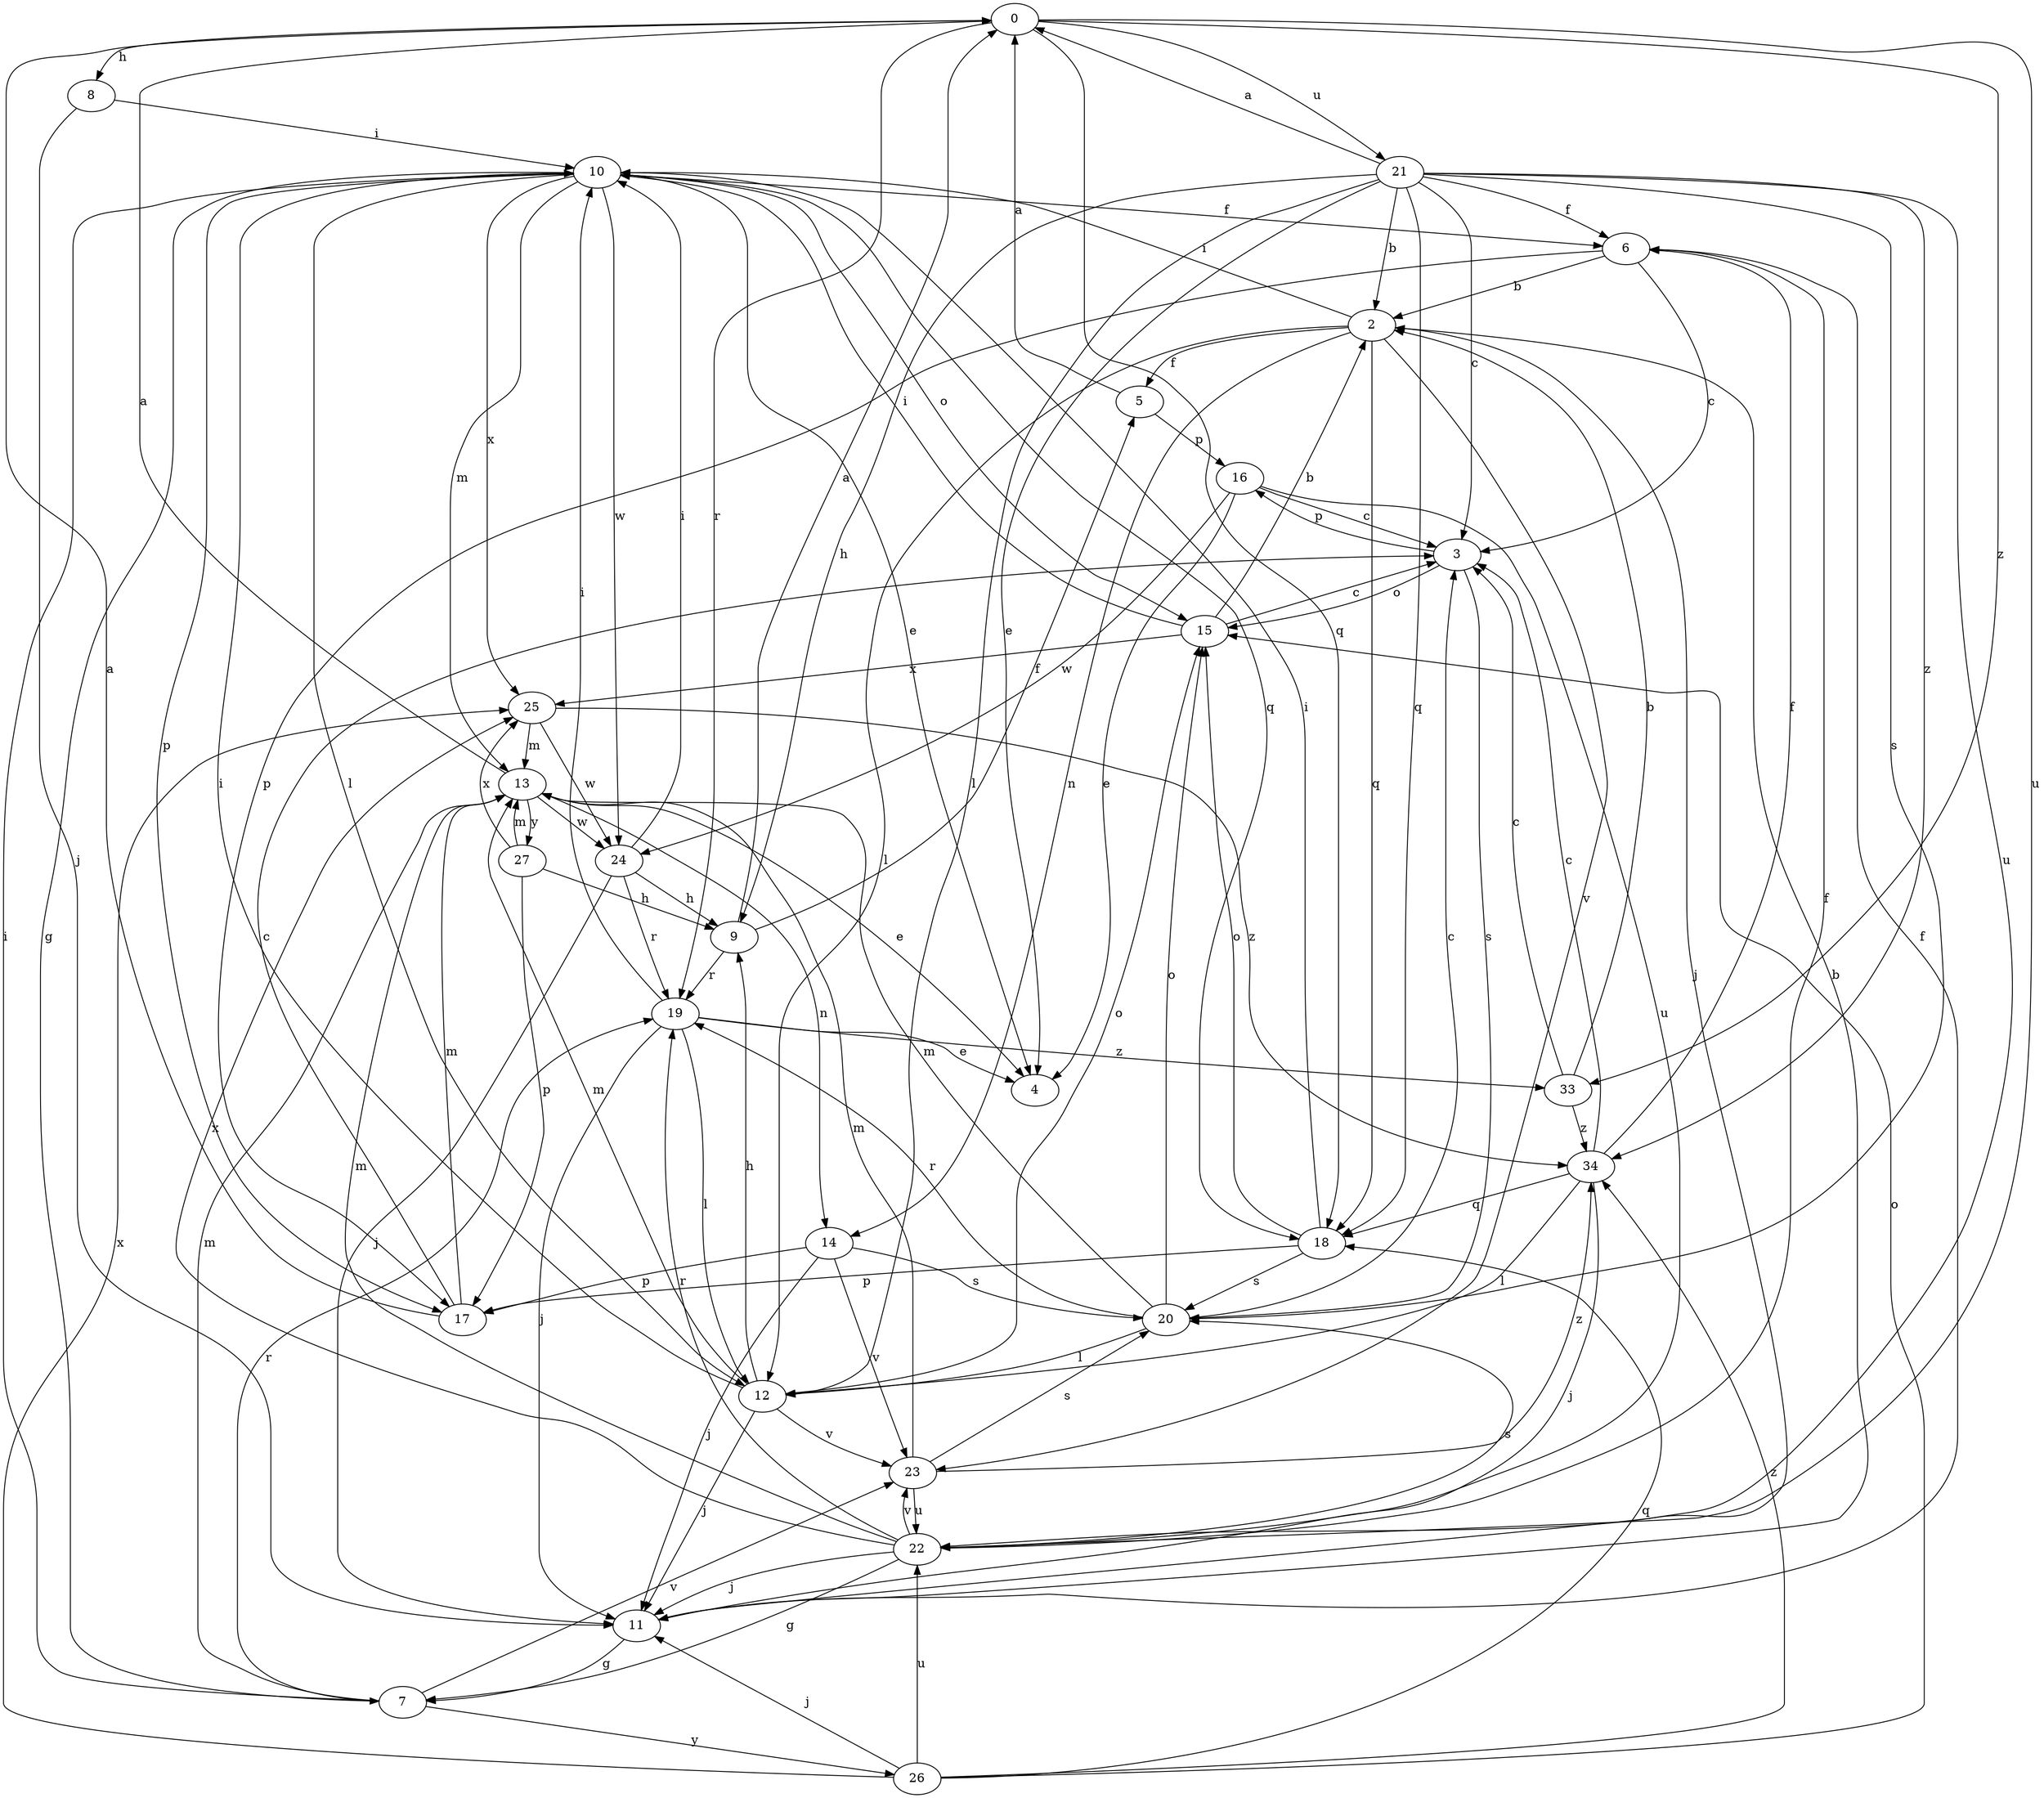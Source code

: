 strict digraph  {
0;
2;
3;
4;
5;
6;
7;
8;
9;
10;
11;
12;
13;
14;
15;
16;
17;
18;
19;
20;
21;
22;
23;
24;
25;
26;
27;
33;
34;
0 -> 8  [label=h];
0 -> 18  [label=q];
0 -> 19  [label=r];
0 -> 21  [label=u];
0 -> 22  [label=u];
0 -> 33  [label=z];
2 -> 5  [label=f];
2 -> 10  [label=i];
2 -> 11  [label=j];
2 -> 12  [label=l];
2 -> 14  [label=n];
2 -> 18  [label=q];
2 -> 23  [label=v];
3 -> 15  [label=o];
3 -> 16  [label=p];
3 -> 20  [label=s];
5 -> 0  [label=a];
5 -> 16  [label=p];
6 -> 2  [label=b];
6 -> 3  [label=c];
6 -> 17  [label=p];
7 -> 10  [label=i];
7 -> 13  [label=m];
7 -> 19  [label=r];
7 -> 23  [label=v];
7 -> 26  [label=y];
8 -> 10  [label=i];
8 -> 11  [label=j];
9 -> 0  [label=a];
9 -> 5  [label=f];
9 -> 19  [label=r];
10 -> 4  [label=e];
10 -> 6  [label=f];
10 -> 7  [label=g];
10 -> 12  [label=l];
10 -> 13  [label=m];
10 -> 15  [label=o];
10 -> 17  [label=p];
10 -> 18  [label=q];
10 -> 24  [label=w];
10 -> 25  [label=x];
11 -> 2  [label=b];
11 -> 6  [label=f];
11 -> 7  [label=g];
12 -> 9  [label=h];
12 -> 10  [label=i];
12 -> 11  [label=j];
12 -> 13  [label=m];
12 -> 15  [label=o];
12 -> 23  [label=v];
13 -> 0  [label=a];
13 -> 4  [label=e];
13 -> 14  [label=n];
13 -> 24  [label=w];
13 -> 27  [label=y];
14 -> 11  [label=j];
14 -> 17  [label=p];
14 -> 20  [label=s];
14 -> 23  [label=v];
15 -> 2  [label=b];
15 -> 3  [label=c];
15 -> 10  [label=i];
15 -> 25  [label=x];
16 -> 3  [label=c];
16 -> 4  [label=e];
16 -> 22  [label=u];
16 -> 24  [label=w];
17 -> 0  [label=a];
17 -> 3  [label=c];
17 -> 13  [label=m];
18 -> 10  [label=i];
18 -> 15  [label=o];
18 -> 17  [label=p];
18 -> 20  [label=s];
19 -> 4  [label=e];
19 -> 10  [label=i];
19 -> 11  [label=j];
19 -> 12  [label=l];
19 -> 33  [label=z];
20 -> 3  [label=c];
20 -> 12  [label=l];
20 -> 13  [label=m];
20 -> 15  [label=o];
20 -> 19  [label=r];
21 -> 0  [label=a];
21 -> 2  [label=b];
21 -> 3  [label=c];
21 -> 4  [label=e];
21 -> 6  [label=f];
21 -> 9  [label=h];
21 -> 12  [label=l];
21 -> 18  [label=q];
21 -> 20  [label=s];
21 -> 22  [label=u];
21 -> 34  [label=z];
22 -> 6  [label=f];
22 -> 7  [label=g];
22 -> 11  [label=j];
22 -> 13  [label=m];
22 -> 19  [label=r];
22 -> 20  [label=s];
22 -> 23  [label=v];
22 -> 25  [label=x];
23 -> 13  [label=m];
23 -> 20  [label=s];
23 -> 22  [label=u];
23 -> 34  [label=z];
24 -> 9  [label=h];
24 -> 10  [label=i];
24 -> 11  [label=j];
24 -> 19  [label=r];
25 -> 13  [label=m];
25 -> 24  [label=w];
25 -> 34  [label=z];
26 -> 11  [label=j];
26 -> 15  [label=o];
26 -> 18  [label=q];
26 -> 22  [label=u];
26 -> 25  [label=x];
26 -> 34  [label=z];
27 -> 9  [label=h];
27 -> 13  [label=m];
27 -> 17  [label=p];
27 -> 25  [label=x];
33 -> 2  [label=b];
33 -> 3  [label=c];
33 -> 34  [label=z];
34 -> 3  [label=c];
34 -> 6  [label=f];
34 -> 11  [label=j];
34 -> 12  [label=l];
34 -> 18  [label=q];
}
